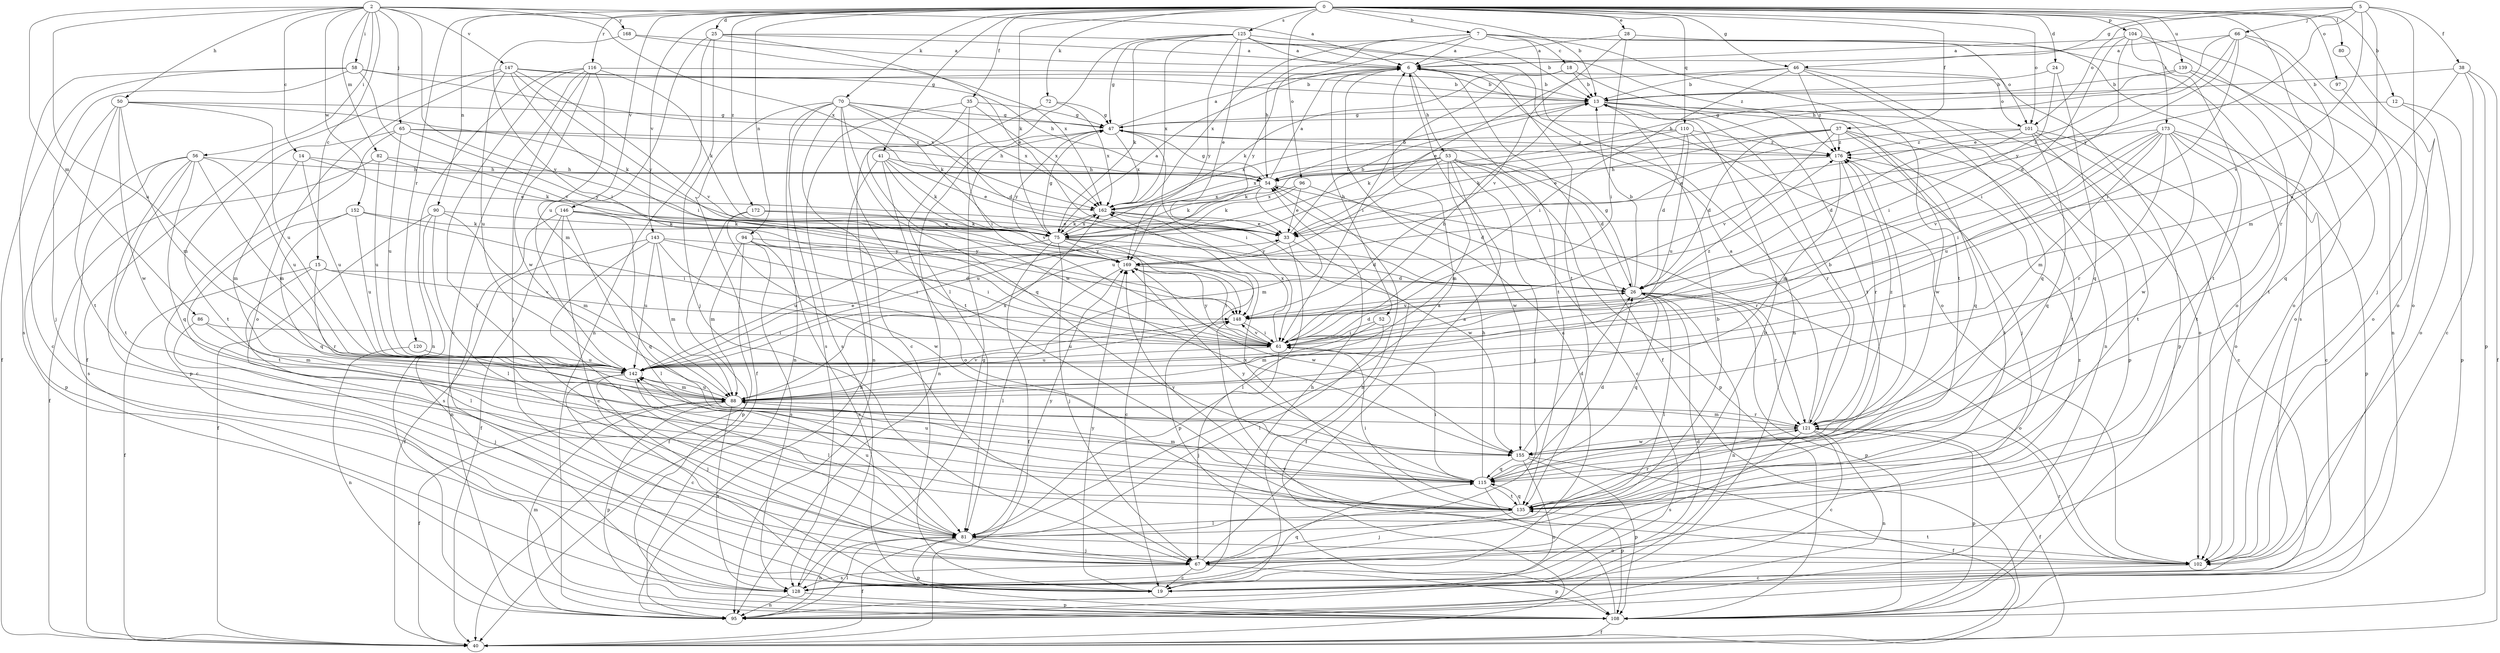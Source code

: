 strict digraph  {
0;
2;
5;
6;
7;
12;
13;
14;
15;
18;
19;
24;
25;
26;
28;
33;
35;
37;
38;
40;
41;
46;
47;
50;
52;
53;
54;
56;
58;
61;
65;
66;
67;
70;
72;
75;
80;
81;
82;
86;
88;
90;
94;
95;
96;
97;
101;
102;
104;
108;
110;
115;
116;
120;
121;
125;
128;
135;
139;
142;
143;
146;
147;
148;
152;
155;
162;
168;
169;
172;
173;
176;
0 -> 7  [label=b];
0 -> 12  [label=b];
0 -> 13  [label=b];
0 -> 24  [label=d];
0 -> 25  [label=d];
0 -> 28  [label=e];
0 -> 35  [label=f];
0 -> 37  [label=f];
0 -> 41  [label=g];
0 -> 46  [label=g];
0 -> 70  [label=k];
0 -> 72  [label=k];
0 -> 75  [label=k];
0 -> 80  [label=l];
0 -> 90  [label=n];
0 -> 94  [label=n];
0 -> 96  [label=o];
0 -> 97  [label=o];
0 -> 101  [label=o];
0 -> 104  [label=p];
0 -> 110  [label=q];
0 -> 116  [label=r];
0 -> 120  [label=r];
0 -> 121  [label=r];
0 -> 125  [label=s];
0 -> 139  [label=u];
0 -> 143  [label=v];
0 -> 146  [label=v];
0 -> 172  [label=z];
0 -> 173  [label=z];
2 -> 6  [label=a];
2 -> 14  [label=c];
2 -> 15  [label=c];
2 -> 50  [label=h];
2 -> 56  [label=i];
2 -> 58  [label=i];
2 -> 65  [label=j];
2 -> 82  [label=m];
2 -> 86  [label=m];
2 -> 142  [label=u];
2 -> 147  [label=v];
2 -> 148  [label=v];
2 -> 152  [label=w];
2 -> 162  [label=x];
2 -> 168  [label=y];
5 -> 38  [label=f];
5 -> 46  [label=g];
5 -> 66  [label=j];
5 -> 67  [label=j];
5 -> 101  [label=o];
5 -> 142  [label=u];
5 -> 148  [label=v];
5 -> 169  [label=y];
6 -> 13  [label=b];
6 -> 40  [label=f];
6 -> 52  [label=h];
6 -> 53  [label=h];
6 -> 101  [label=o];
6 -> 135  [label=t];
7 -> 6  [label=a];
7 -> 18  [label=c];
7 -> 54  [label=h];
7 -> 95  [label=n];
7 -> 101  [label=o];
7 -> 102  [label=o];
7 -> 135  [label=t];
7 -> 162  [label=x];
7 -> 169  [label=y];
12 -> 47  [label=g];
12 -> 102  [label=o];
12 -> 108  [label=p];
13 -> 47  [label=g];
13 -> 67  [label=j];
13 -> 102  [label=o];
13 -> 108  [label=p];
14 -> 33  [label=e];
14 -> 54  [label=h];
14 -> 88  [label=m];
14 -> 142  [label=u];
15 -> 26  [label=d];
15 -> 40  [label=f];
15 -> 81  [label=l];
15 -> 121  [label=r];
15 -> 148  [label=v];
18 -> 13  [label=b];
18 -> 61  [label=i];
18 -> 75  [label=k];
18 -> 135  [label=t];
19 -> 26  [label=d];
19 -> 54  [label=h];
19 -> 169  [label=y];
24 -> 13  [label=b];
24 -> 61  [label=i];
24 -> 115  [label=q];
25 -> 6  [label=a];
25 -> 33  [label=e];
25 -> 67  [label=j];
25 -> 95  [label=n];
25 -> 142  [label=u];
25 -> 176  [label=z];
26 -> 13  [label=b];
26 -> 47  [label=g];
26 -> 81  [label=l];
26 -> 95  [label=n];
26 -> 102  [label=o];
26 -> 108  [label=p];
26 -> 115  [label=q];
26 -> 121  [label=r];
26 -> 148  [label=v];
28 -> 6  [label=a];
28 -> 61  [label=i];
28 -> 128  [label=s];
28 -> 148  [label=v];
33 -> 13  [label=b];
33 -> 40  [label=f];
33 -> 81  [label=l];
33 -> 169  [label=y];
35 -> 47  [label=g];
35 -> 61  [label=i];
35 -> 128  [label=s];
35 -> 155  [label=w];
35 -> 162  [label=x];
37 -> 26  [label=d];
37 -> 33  [label=e];
37 -> 75  [label=k];
37 -> 115  [label=q];
37 -> 135  [label=t];
37 -> 148  [label=v];
37 -> 155  [label=w];
37 -> 176  [label=z];
38 -> 13  [label=b];
38 -> 19  [label=c];
38 -> 40  [label=f];
38 -> 108  [label=p];
38 -> 115  [label=q];
41 -> 33  [label=e];
41 -> 54  [label=h];
41 -> 75  [label=k];
41 -> 95  [label=n];
41 -> 102  [label=o];
41 -> 148  [label=v];
46 -> 13  [label=b];
46 -> 33  [label=e];
46 -> 61  [label=i];
46 -> 95  [label=n];
46 -> 108  [label=p];
46 -> 115  [label=q];
46 -> 176  [label=z];
47 -> 6  [label=a];
47 -> 61  [label=i];
47 -> 95  [label=n];
47 -> 162  [label=x];
47 -> 169  [label=y];
47 -> 176  [label=z];
50 -> 19  [label=c];
50 -> 47  [label=g];
50 -> 75  [label=k];
50 -> 88  [label=m];
50 -> 135  [label=t];
50 -> 142  [label=u];
50 -> 155  [label=w];
52 -> 61  [label=i];
52 -> 81  [label=l];
52 -> 88  [label=m];
53 -> 19  [label=c];
53 -> 26  [label=d];
53 -> 54  [label=h];
53 -> 67  [label=j];
53 -> 75  [label=k];
53 -> 88  [label=m];
53 -> 108  [label=p];
53 -> 142  [label=u];
53 -> 155  [label=w];
53 -> 162  [label=x];
54 -> 6  [label=a];
54 -> 13  [label=b];
54 -> 47  [label=g];
54 -> 75  [label=k];
54 -> 88  [label=m];
54 -> 121  [label=r];
54 -> 142  [label=u];
54 -> 162  [label=x];
56 -> 19  [label=c];
56 -> 54  [label=h];
56 -> 88  [label=m];
56 -> 108  [label=p];
56 -> 115  [label=q];
56 -> 128  [label=s];
56 -> 135  [label=t];
56 -> 142  [label=u];
58 -> 13  [label=b];
58 -> 40  [label=f];
58 -> 67  [label=j];
58 -> 128  [label=s];
58 -> 148  [label=v];
58 -> 162  [label=x];
61 -> 13  [label=b];
61 -> 26  [label=d];
61 -> 67  [label=j];
61 -> 142  [label=u];
61 -> 148  [label=v];
61 -> 162  [label=x];
61 -> 169  [label=y];
61 -> 176  [label=z];
65 -> 54  [label=h];
65 -> 108  [label=p];
65 -> 135  [label=t];
65 -> 142  [label=u];
65 -> 169  [label=y];
65 -> 176  [label=z];
66 -> 6  [label=a];
66 -> 33  [label=e];
66 -> 54  [label=h];
66 -> 61  [label=i];
66 -> 88  [label=m];
66 -> 102  [label=o];
66 -> 169  [label=y];
67 -> 6  [label=a];
67 -> 13  [label=b];
67 -> 19  [label=c];
67 -> 108  [label=p];
67 -> 128  [label=s];
67 -> 176  [label=z];
70 -> 19  [label=c];
70 -> 26  [label=d];
70 -> 40  [label=f];
70 -> 47  [label=g];
70 -> 75  [label=k];
70 -> 95  [label=n];
70 -> 115  [label=q];
70 -> 128  [label=s];
70 -> 135  [label=t];
70 -> 162  [label=x];
72 -> 47  [label=g];
72 -> 95  [label=n];
72 -> 162  [label=x];
75 -> 6  [label=a];
75 -> 19  [label=c];
75 -> 26  [label=d];
75 -> 40  [label=f];
75 -> 47  [label=g];
75 -> 67  [label=j];
75 -> 108  [label=p];
75 -> 142  [label=u];
75 -> 162  [label=x];
75 -> 169  [label=y];
80 -> 102  [label=o];
81 -> 6  [label=a];
81 -> 13  [label=b];
81 -> 40  [label=f];
81 -> 67  [label=j];
81 -> 95  [label=n];
81 -> 102  [label=o];
81 -> 108  [label=p];
81 -> 142  [label=u];
81 -> 169  [label=y];
82 -> 40  [label=f];
82 -> 54  [label=h];
82 -> 75  [label=k];
82 -> 142  [label=u];
86 -> 61  [label=i];
86 -> 67  [label=j];
86 -> 88  [label=m];
88 -> 40  [label=f];
88 -> 108  [label=p];
88 -> 121  [label=r];
88 -> 128  [label=s];
88 -> 142  [label=u];
88 -> 148  [label=v];
88 -> 162  [label=x];
90 -> 40  [label=f];
90 -> 75  [label=k];
90 -> 81  [label=l];
90 -> 88  [label=m];
90 -> 128  [label=s];
94 -> 19  [label=c];
94 -> 40  [label=f];
94 -> 61  [label=i];
94 -> 88  [label=m];
94 -> 128  [label=s];
94 -> 169  [label=y];
95 -> 81  [label=l];
95 -> 88  [label=m];
96 -> 26  [label=d];
96 -> 33  [label=e];
96 -> 75  [label=k];
96 -> 162  [label=x];
97 -> 102  [label=o];
101 -> 19  [label=c];
101 -> 26  [label=d];
101 -> 33  [label=e];
101 -> 102  [label=o];
101 -> 115  [label=q];
101 -> 135  [label=t];
101 -> 176  [label=z];
102 -> 19  [label=c];
102 -> 121  [label=r];
102 -> 135  [label=t];
104 -> 6  [label=a];
104 -> 26  [label=d];
104 -> 61  [label=i];
104 -> 95  [label=n];
104 -> 102  [label=o];
104 -> 135  [label=t];
108 -> 40  [label=f];
108 -> 148  [label=v];
110 -> 26  [label=d];
110 -> 75  [label=k];
110 -> 121  [label=r];
110 -> 142  [label=u];
110 -> 162  [label=x];
110 -> 176  [label=z];
115 -> 26  [label=d];
115 -> 54  [label=h];
115 -> 61  [label=i];
115 -> 88  [label=m];
115 -> 108  [label=p];
115 -> 135  [label=t];
115 -> 142  [label=u];
115 -> 169  [label=y];
116 -> 13  [label=b];
116 -> 19  [label=c];
116 -> 67  [label=j];
116 -> 75  [label=k];
116 -> 81  [label=l];
116 -> 88  [label=m];
116 -> 95  [label=n];
116 -> 155  [label=w];
120 -> 95  [label=n];
120 -> 142  [label=u];
121 -> 6  [label=a];
121 -> 13  [label=b];
121 -> 19  [label=c];
121 -> 40  [label=f];
121 -> 88  [label=m];
121 -> 95  [label=n];
121 -> 108  [label=p];
121 -> 128  [label=s];
121 -> 155  [label=w];
121 -> 176  [label=z];
125 -> 6  [label=a];
125 -> 13  [label=b];
125 -> 33  [label=e];
125 -> 47  [label=g];
125 -> 75  [label=k];
125 -> 81  [label=l];
125 -> 102  [label=o];
125 -> 135  [label=t];
125 -> 162  [label=x];
125 -> 169  [label=y];
128 -> 6  [label=a];
128 -> 47  [label=g];
128 -> 54  [label=h];
128 -> 95  [label=n];
128 -> 108  [label=p];
128 -> 115  [label=q];
135 -> 61  [label=i];
135 -> 67  [label=j];
135 -> 81  [label=l];
135 -> 115  [label=q];
135 -> 121  [label=r];
135 -> 162  [label=x];
135 -> 169  [label=y];
139 -> 13  [label=b];
139 -> 54  [label=h];
139 -> 102  [label=o];
139 -> 135  [label=t];
142 -> 19  [label=c];
142 -> 33  [label=e];
142 -> 67  [label=j];
142 -> 81  [label=l];
142 -> 88  [label=m];
143 -> 40  [label=f];
143 -> 61  [label=i];
143 -> 81  [label=l];
143 -> 88  [label=m];
143 -> 142  [label=u];
143 -> 155  [label=w];
143 -> 169  [label=y];
146 -> 19  [label=c];
146 -> 33  [label=e];
146 -> 40  [label=f];
146 -> 75  [label=k];
146 -> 81  [label=l];
146 -> 95  [label=n];
146 -> 115  [label=q];
147 -> 13  [label=b];
147 -> 40  [label=f];
147 -> 54  [label=h];
147 -> 61  [label=i];
147 -> 102  [label=o];
147 -> 142  [label=u];
147 -> 148  [label=v];
147 -> 169  [label=y];
148 -> 61  [label=i];
148 -> 142  [label=u];
152 -> 61  [label=i];
152 -> 75  [label=k];
152 -> 115  [label=q];
152 -> 135  [label=t];
152 -> 142  [label=u];
155 -> 26  [label=d];
155 -> 40  [label=f];
155 -> 95  [label=n];
155 -> 108  [label=p];
155 -> 115  [label=q];
155 -> 176  [label=z];
162 -> 33  [label=e];
162 -> 75  [label=k];
162 -> 155  [label=w];
168 -> 6  [label=a];
168 -> 61  [label=i];
168 -> 162  [label=x];
169 -> 26  [label=d];
169 -> 61  [label=i];
169 -> 81  [label=l];
169 -> 155  [label=w];
172 -> 33  [label=e];
172 -> 67  [label=j];
172 -> 75  [label=k];
172 -> 108  [label=p];
173 -> 19  [label=c];
173 -> 61  [label=i];
173 -> 88  [label=m];
173 -> 108  [label=p];
173 -> 121  [label=r];
173 -> 135  [label=t];
173 -> 142  [label=u];
173 -> 148  [label=v];
173 -> 155  [label=w];
173 -> 176  [label=z];
176 -> 54  [label=h];
176 -> 88  [label=m];
176 -> 121  [label=r];
176 -> 135  [label=t];
}
